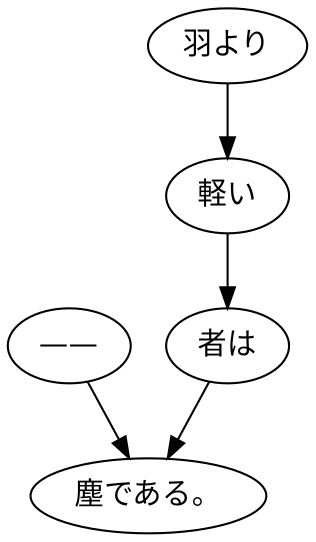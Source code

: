 digraph graph3661 {
	node0 [label="——"];
	node1 [label="羽より"];
	node2 [label="軽い"];
	node3 [label="者は"];
	node4 [label="塵である。"];
	node0 -> node4;
	node1 -> node2;
	node2 -> node3;
	node3 -> node4;
}
